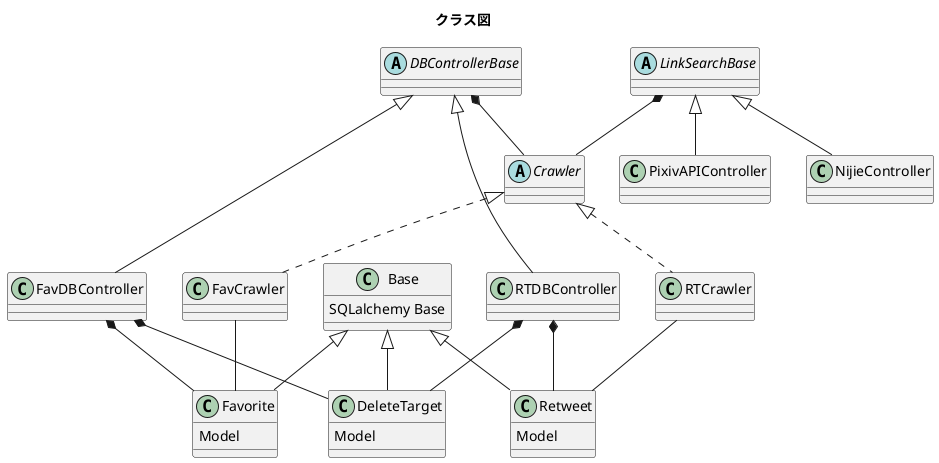 @startuml
title クラス図

' クローラークラス
abstract class Crawler
class FavCrawler
class RTCrawler
Crawler <|.. FavCrawler
Crawler <|.. RTCrawler

' DBクラス
abstract class DBControllerBase 
class FavDBController 
class RTDBController 
DBControllerBase <|-- FavDBController
DBControllerBase <|-- RTDBController

' SQLalchemy関連クラス
class Base{
    SQLalchemy Base
}
class Favorite{
    Model
}
class Retweet{
    Model
}
class DeleteTarget{
    Model
}
Base <|-- Favorite
Base <|-- Retweet
Base <|-- DeleteTarget

' 外部リンク探索ベース
abstract class LinkSearchBase
' pixivクラス
class PixivAPIController
' nijieクラス
class NijieController
LinkSearchBase <|-- PixivAPIController
LinkSearchBase <|-- NijieController

' 関連追加
FavDBController *-- Favorite
FavDBController *-- DeleteTarget
RTDBController *-- Retweet
RTDBController *-- DeleteTarget
FavCrawler -- Favorite
RTCrawler -- Retweet
LinkSearchBase *-- Crawler
DBControllerBase *-- Crawler

@enduml